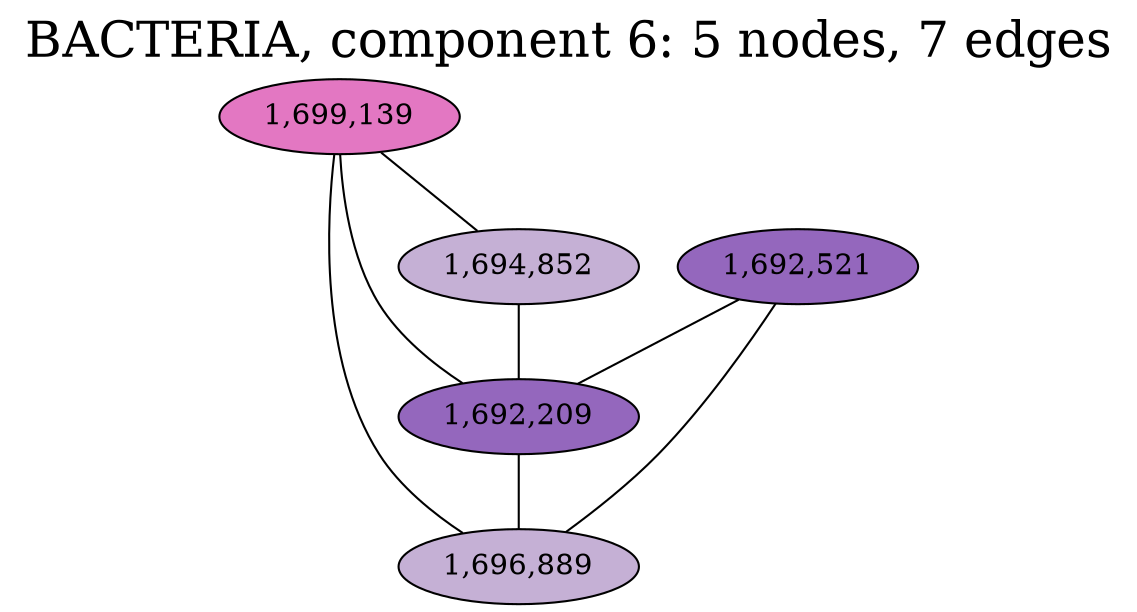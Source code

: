 graph BACTERIA_cc6 {
	overlap="prism50";
	outputorder="edgesfirst";
	label="BACTERIA, component 6: 5 nodes, 7 edges";
	labelloc="t";
	fontsize=24;
	"1,699,139" [style="filled", fillcolor="#e377c2", fontcolor="#000000"];
	"1,694,852" [style="filled", fillcolor="#c5b0d5", fontcolor="#000000"];
	"1,692,521" [style="filled", fillcolor="#9467bd", fontcolor="#000000"];
	"1,692,209" [style="filled", fillcolor="#9467bd", fontcolor="#000000"];
	"1,696,889" [style="filled", fillcolor="#c5b0d5", fontcolor="#000000"];
	"1,699,139" -- "1,692,209";
	"1,699,139" -- "1,694,852";
	"1,699,139" -- "1,696,889";
	"1,694,852" -- "1,692,209";
	"1,692,521" -- "1,692,209";
	"1,692,521" -- "1,696,889";
	"1,692,209" -- "1,696,889";
}